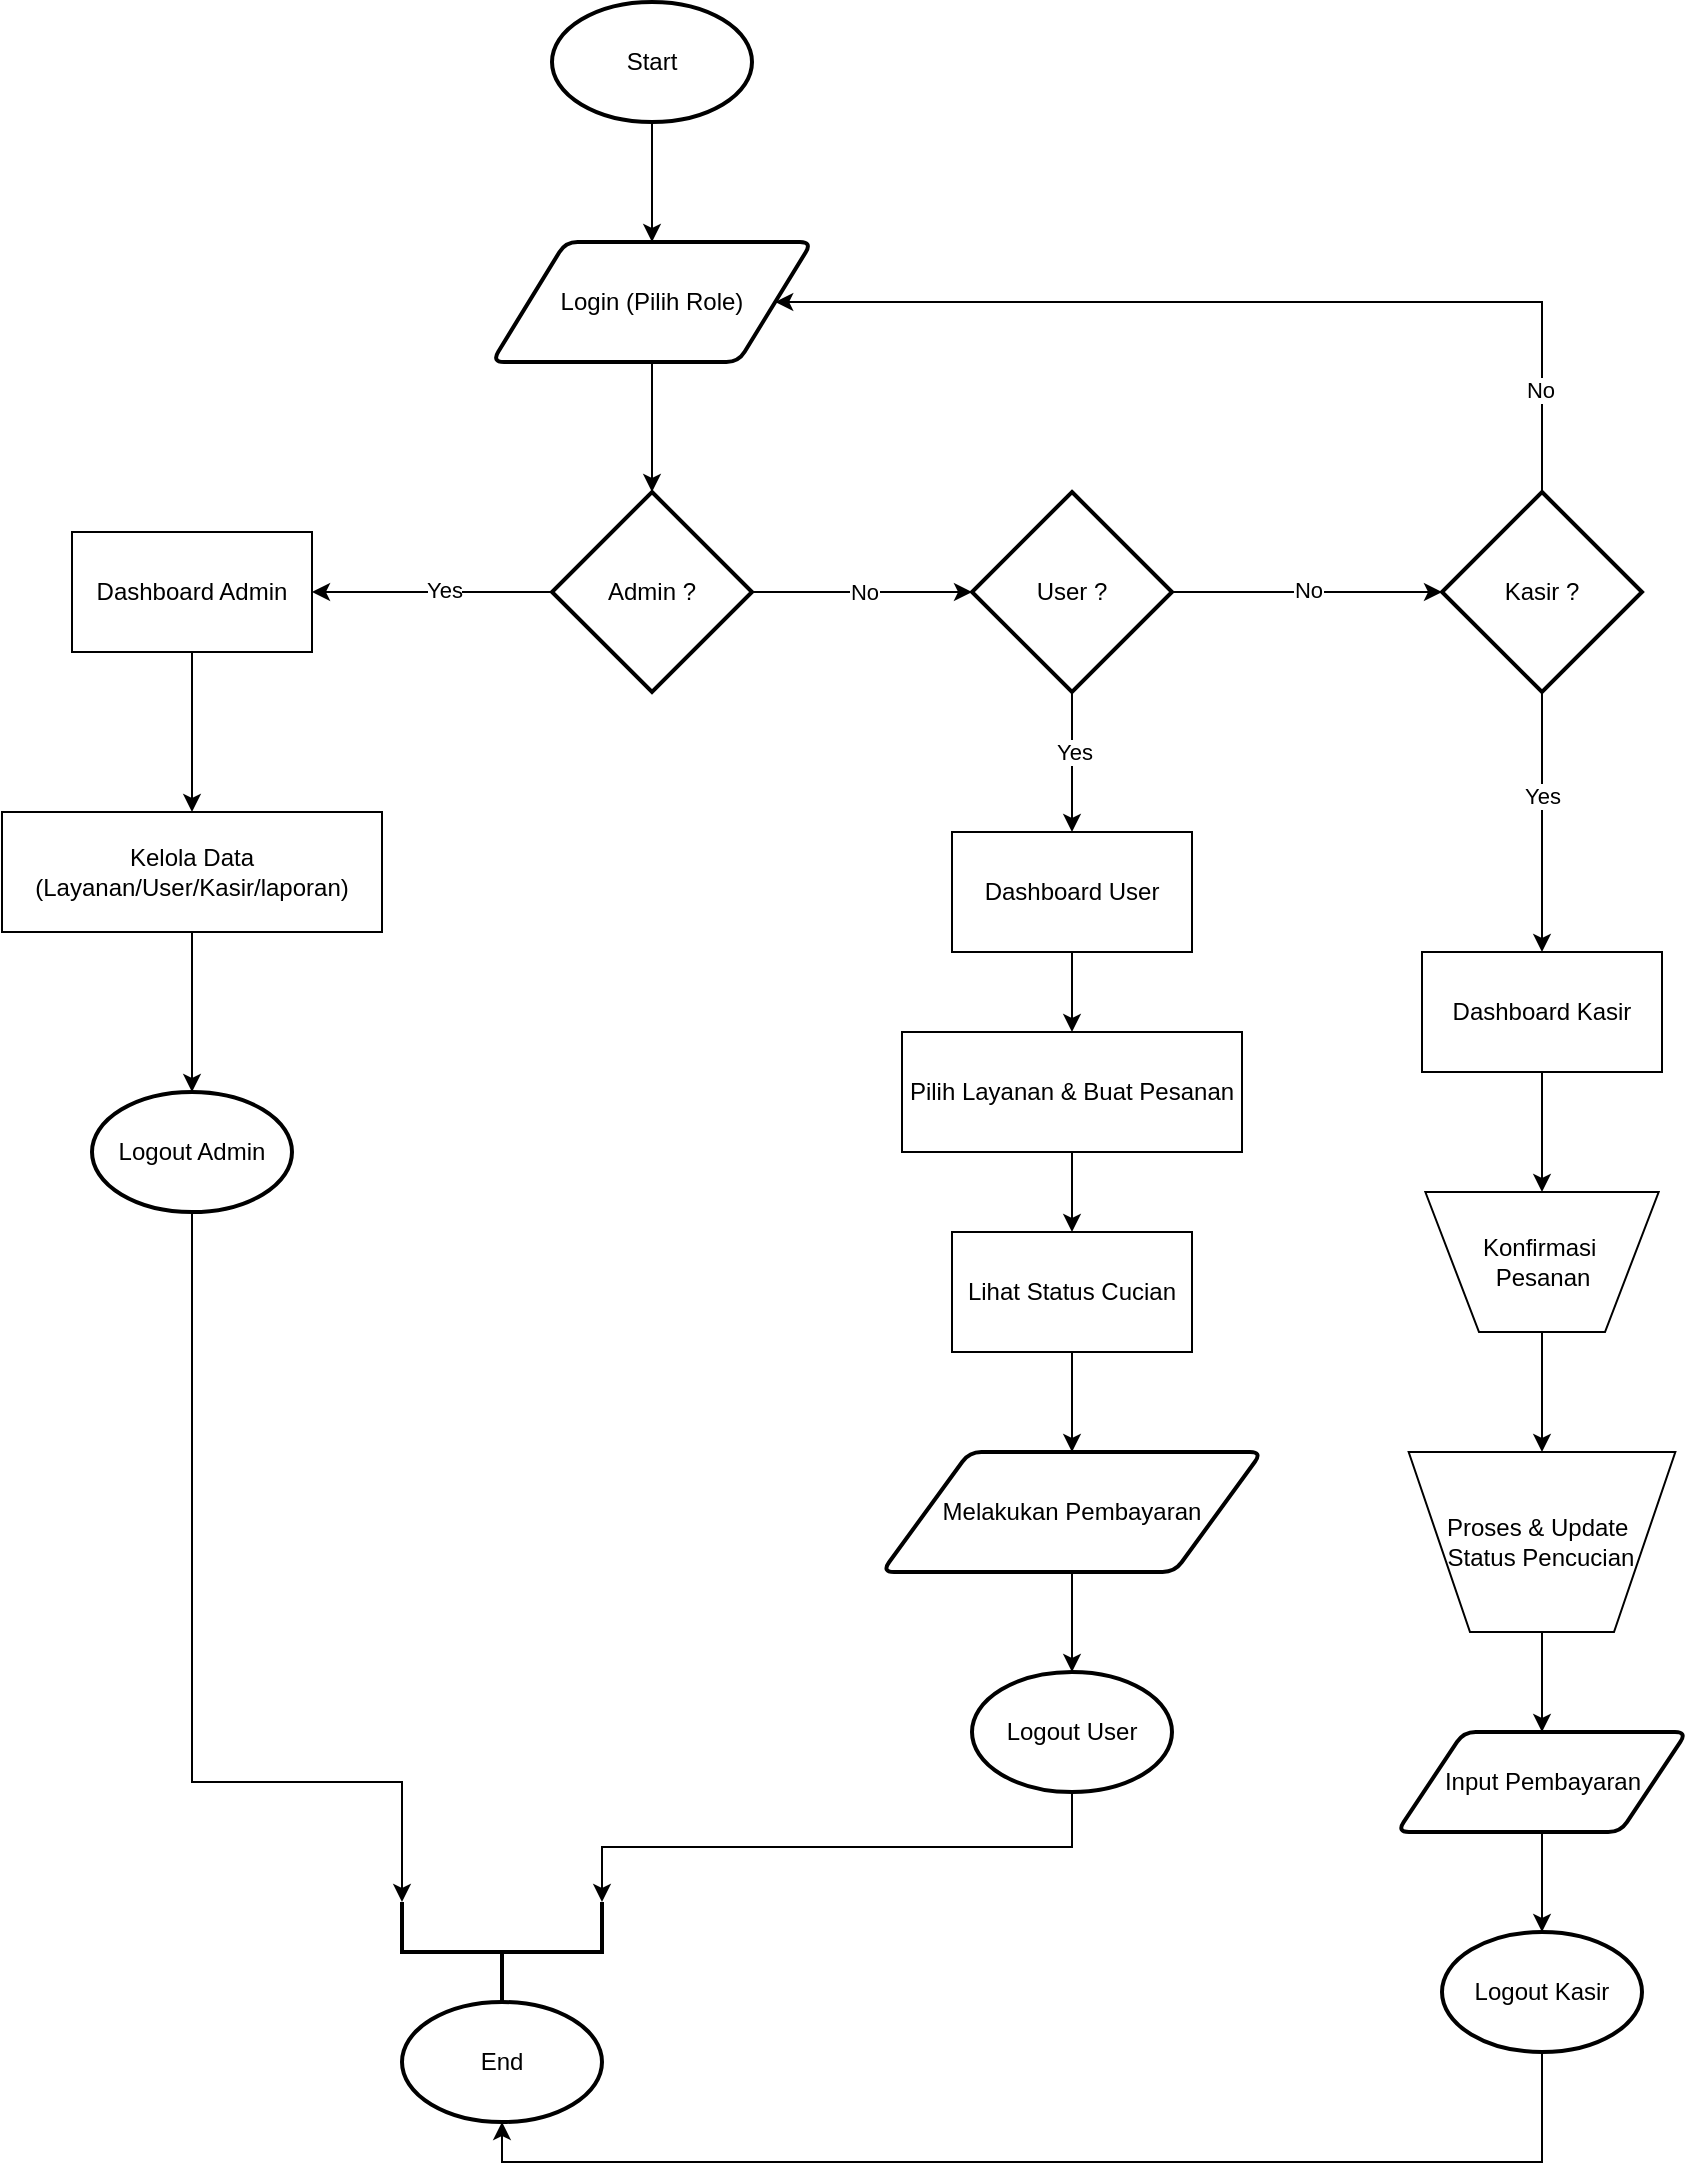 <mxfile version="28.1.0">
  <diagram name="Page-1" id="yUSdLccuCAbWqYYFxyqy">
    <mxGraphModel dx="1097" dy="716" grid="1" gridSize="10" guides="1" tooltips="1" connect="1" arrows="1" fold="1" page="1" pageScale="1" pageWidth="850" pageHeight="1100" math="0" shadow="0">
      <root>
        <mxCell id="0" />
        <mxCell id="1" parent="0" />
        <mxCell id="Ejb5CwkSfBeZVg3py8xU-47" style="edgeStyle=orthogonalEdgeStyle;rounded=0;orthogonalLoop=1;jettySize=auto;html=1;exitX=1;exitY=0.5;exitDx=0;exitDy=0;entryX=0;entryY=0.5;entryDx=0;entryDy=0;exitPerimeter=0;entryPerimeter=0;" parent="1" source="Ejb5CwkSfBeZVg3py8xU-74" target="Ejb5CwkSfBeZVg3py8xU-76" edge="1">
          <mxGeometry relative="1" as="geometry">
            <mxPoint x="365" y="295" as="sourcePoint" />
            <mxPoint x="485" y="295" as="targetPoint" />
          </mxGeometry>
        </mxCell>
        <mxCell id="Ejb5CwkSfBeZVg3py8xU-84" value="No" style="edgeLabel;html=1;align=center;verticalAlign=middle;resizable=0;points=[];" parent="Ejb5CwkSfBeZVg3py8xU-47" vertex="1" connectable="0">
          <mxGeometry x="0.01" relative="1" as="geometry">
            <mxPoint as="offset" />
          </mxGeometry>
        </mxCell>
        <mxCell id="Ejb5CwkSfBeZVg3py8xU-36" style="edgeStyle=orthogonalEdgeStyle;rounded=0;orthogonalLoop=1;jettySize=auto;html=1;exitX=0.5;exitY=1;exitDx=0;exitDy=0;entryX=0.5;entryY=0;entryDx=0;entryDy=0;" parent="1" source="Ejb5CwkSfBeZVg3py8xU-33" target="Ejb5CwkSfBeZVg3py8xU-35" edge="1">
          <mxGeometry relative="1" as="geometry" />
        </mxCell>
        <mxCell id="Ejb5CwkSfBeZVg3py8xU-33" value="Dashboard Admin" style="rounded=0;whiteSpace=wrap;html=1;" parent="1" vertex="1">
          <mxGeometry x="35" y="275" width="120" height="60" as="geometry" />
        </mxCell>
        <mxCell id="Ejb5CwkSfBeZVg3py8xU-56" style="edgeStyle=orthogonalEdgeStyle;rounded=0;orthogonalLoop=1;jettySize=auto;html=1;exitX=0.5;exitY=1;exitDx=0;exitDy=0;entryX=0.5;entryY=0;entryDx=0;entryDy=0;" parent="1" source="Ejb5CwkSfBeZVg3py8xU-35" edge="1">
          <mxGeometry relative="1" as="geometry">
            <mxPoint x="95" y="555" as="targetPoint" />
          </mxGeometry>
        </mxCell>
        <mxCell id="Ejb5CwkSfBeZVg3py8xU-35" value="Kelola Data (Layanan/User/Kasir/laporan)" style="rounded=0;whiteSpace=wrap;html=1;" parent="1" vertex="1">
          <mxGeometry y="415" width="190" height="60" as="geometry" />
        </mxCell>
        <mxCell id="Ejb5CwkSfBeZVg3py8xU-50" style="edgeStyle=orthogonalEdgeStyle;rounded=0;orthogonalLoop=1;jettySize=auto;html=1;exitX=0.5;exitY=1;exitDx=0;exitDy=0;entryX=0.5;entryY=0;entryDx=0;entryDy=0;exitPerimeter=0;" parent="1" source="Ejb5CwkSfBeZVg3py8xU-76" target="Ejb5CwkSfBeZVg3py8xU-49" edge="1">
          <mxGeometry relative="1" as="geometry">
            <mxPoint x="525" y="335" as="sourcePoint" />
          </mxGeometry>
        </mxCell>
        <mxCell id="Ejb5CwkSfBeZVg3py8xU-51" value="Yes" style="edgeLabel;html=1;align=center;verticalAlign=middle;resizable=0;points=[];" parent="Ejb5CwkSfBeZVg3py8xU-50" vertex="1" connectable="0">
          <mxGeometry x="-0.143" y="1" relative="1" as="geometry">
            <mxPoint as="offset" />
          </mxGeometry>
        </mxCell>
        <mxCell id="Ejb5CwkSfBeZVg3py8xU-63" style="edgeStyle=orthogonalEdgeStyle;rounded=0;orthogonalLoop=1;jettySize=auto;html=1;exitX=1;exitY=0.5;exitDx=0;exitDy=0;entryX=0;entryY=0.5;entryDx=0;entryDy=0;exitPerimeter=0;entryPerimeter=0;" parent="1" source="Ejb5CwkSfBeZVg3py8xU-76" target="Ejb5CwkSfBeZVg3py8xU-77" edge="1">
          <mxGeometry relative="1" as="geometry">
            <mxPoint x="565" y="295" as="sourcePoint" />
            <mxPoint x="730" y="295" as="targetPoint" />
          </mxGeometry>
        </mxCell>
        <mxCell id="Ejb5CwkSfBeZVg3py8xU-85" value="No" style="edgeLabel;html=1;align=center;verticalAlign=middle;resizable=0;points=[];" parent="Ejb5CwkSfBeZVg3py8xU-63" vertex="1" connectable="0">
          <mxGeometry x="0.004" y="1" relative="1" as="geometry">
            <mxPoint as="offset" />
          </mxGeometry>
        </mxCell>
        <mxCell id="Ejb5CwkSfBeZVg3py8xU-53" style="edgeStyle=orthogonalEdgeStyle;rounded=0;orthogonalLoop=1;jettySize=auto;html=1;exitX=0.5;exitY=1;exitDx=0;exitDy=0;entryX=0.5;entryY=0;entryDx=0;entryDy=0;" parent="1" source="Ejb5CwkSfBeZVg3py8xU-49" target="Ejb5CwkSfBeZVg3py8xU-52" edge="1">
          <mxGeometry relative="1" as="geometry" />
        </mxCell>
        <mxCell id="Ejb5CwkSfBeZVg3py8xU-49" value="Dashboard User" style="rounded=0;whiteSpace=wrap;html=1;" parent="1" vertex="1">
          <mxGeometry x="475" y="425" width="120" height="60" as="geometry" />
        </mxCell>
        <mxCell id="Ejb5CwkSfBeZVg3py8xU-55" style="edgeStyle=orthogonalEdgeStyle;rounded=0;orthogonalLoop=1;jettySize=auto;html=1;exitX=0.5;exitY=1;exitDx=0;exitDy=0;entryX=0.5;entryY=0;entryDx=0;entryDy=0;" parent="1" source="Ejb5CwkSfBeZVg3py8xU-52" target="Ejb5CwkSfBeZVg3py8xU-54" edge="1">
          <mxGeometry relative="1" as="geometry" />
        </mxCell>
        <mxCell id="Ejb5CwkSfBeZVg3py8xU-52" value="Pilih Layanan &amp;amp; Buat Pesanan" style="rounded=0;whiteSpace=wrap;html=1;" parent="1" vertex="1">
          <mxGeometry x="450" y="525" width="170" height="60" as="geometry" />
        </mxCell>
        <mxCell id="Ejb5CwkSfBeZVg3py8xU-59" style="edgeStyle=orthogonalEdgeStyle;rounded=0;orthogonalLoop=1;jettySize=auto;html=1;exitX=0.5;exitY=1;exitDx=0;exitDy=0;entryX=0.5;entryY=0;entryDx=0;entryDy=0;" parent="1" source="Ejb5CwkSfBeZVg3py8xU-54" edge="1">
          <mxGeometry relative="1" as="geometry">
            <mxPoint x="535" y="735" as="targetPoint" />
          </mxGeometry>
        </mxCell>
        <mxCell id="Ejb5CwkSfBeZVg3py8xU-54" value="Lihat Status Cucian" style="rounded=0;whiteSpace=wrap;html=1;" parent="1" vertex="1">
          <mxGeometry x="475" y="625" width="120" height="60" as="geometry" />
        </mxCell>
        <mxCell id="Ejb5CwkSfBeZVg3py8xU-61" style="edgeStyle=orthogonalEdgeStyle;rounded=0;orthogonalLoop=1;jettySize=auto;html=1;exitX=0.5;exitY=1;exitDx=0;exitDy=0;entryX=0.5;entryY=0;entryDx=0;entryDy=0;" parent="1" edge="1">
          <mxGeometry relative="1" as="geometry">
            <mxPoint x="535" y="795" as="sourcePoint" />
            <mxPoint x="535" y="845" as="targetPoint" />
          </mxGeometry>
        </mxCell>
        <mxCell id="Ejb5CwkSfBeZVg3py8xU-69" style="edgeStyle=orthogonalEdgeStyle;rounded=0;orthogonalLoop=1;jettySize=auto;html=1;exitX=0.5;exitY=1;exitDx=0;exitDy=0;entryX=0.5;entryY=0;entryDx=0;entryDy=0;exitPerimeter=0;" parent="1" source="Ejb5CwkSfBeZVg3py8xU-77" target="Ejb5CwkSfBeZVg3py8xU-68" edge="1">
          <mxGeometry relative="1" as="geometry">
            <mxPoint x="770" y="335" as="sourcePoint" />
          </mxGeometry>
        </mxCell>
        <mxCell id="Ejb5CwkSfBeZVg3py8xU-87" value="Yes" style="edgeLabel;html=1;align=center;verticalAlign=middle;resizable=0;points=[];" parent="Ejb5CwkSfBeZVg3py8xU-69" vertex="1" connectable="0">
          <mxGeometry x="-0.211" relative="1" as="geometry">
            <mxPoint as="offset" />
          </mxGeometry>
        </mxCell>
        <mxCell id="Ejb5CwkSfBeZVg3py8xU-92" style="edgeStyle=orthogonalEdgeStyle;rounded=0;orthogonalLoop=1;jettySize=auto;html=1;exitX=0.5;exitY=1;exitDx=0;exitDy=0;entryX=0.5;entryY=0;entryDx=0;entryDy=0;" parent="1" source="Ejb5CwkSfBeZVg3py8xU-68" target="Ejb5CwkSfBeZVg3py8xU-90" edge="1">
          <mxGeometry relative="1" as="geometry" />
        </mxCell>
        <mxCell id="Ejb5CwkSfBeZVg3py8xU-68" value="Dashboard Kasir" style="rounded=0;whiteSpace=wrap;html=1;" parent="1" vertex="1">
          <mxGeometry x="710" y="485" width="120" height="60" as="geometry" />
        </mxCell>
        <mxCell id="Ejb5CwkSfBeZVg3py8xU-81" style="edgeStyle=orthogonalEdgeStyle;rounded=0;orthogonalLoop=1;jettySize=auto;html=1;exitX=0;exitY=0.5;exitDx=0;exitDy=0;exitPerimeter=0;entryX=1;entryY=0.5;entryDx=0;entryDy=0;" parent="1" source="Ejb5CwkSfBeZVg3py8xU-74" target="Ejb5CwkSfBeZVg3py8xU-33" edge="1">
          <mxGeometry relative="1" as="geometry" />
        </mxCell>
        <mxCell id="Ejb5CwkSfBeZVg3py8xU-83" value="Yes" style="edgeLabel;html=1;align=center;verticalAlign=middle;resizable=0;points=[];" parent="Ejb5CwkSfBeZVg3py8xU-81" vertex="1" connectable="0">
          <mxGeometry x="-0.092" y="-1" relative="1" as="geometry">
            <mxPoint as="offset" />
          </mxGeometry>
        </mxCell>
        <mxCell id="Ejb5CwkSfBeZVg3py8xU-74" value="Admin ?" style="strokeWidth=2;html=1;shape=mxgraph.flowchart.decision;whiteSpace=wrap;" parent="1" vertex="1">
          <mxGeometry x="275" y="255" width="100" height="100" as="geometry" />
        </mxCell>
        <mxCell id="Ejb5CwkSfBeZVg3py8xU-101" style="edgeStyle=orthogonalEdgeStyle;rounded=0;orthogonalLoop=1;jettySize=auto;html=1;exitX=0.5;exitY=1;exitDx=0;exitDy=0;exitPerimeter=0;entryX=0.5;entryY=0;entryDx=0;entryDy=0;" parent="1" source="Ejb5CwkSfBeZVg3py8xU-75" target="Ejb5CwkSfBeZVg3py8xU-88" edge="1">
          <mxGeometry relative="1" as="geometry" />
        </mxCell>
        <mxCell id="Ejb5CwkSfBeZVg3py8xU-75" value="Start" style="strokeWidth=2;html=1;shape=mxgraph.flowchart.start_1;whiteSpace=wrap;" parent="1" vertex="1">
          <mxGeometry x="275" y="10" width="100" height="60" as="geometry" />
        </mxCell>
        <mxCell id="Ejb5CwkSfBeZVg3py8xU-76" value="User ?&lt;span style=&quot;color: rgba(0, 0, 0, 0); font-family: monospace; font-size: 0px; text-align: start; text-wrap-mode: nowrap;&quot;&gt;%3CmxGraphModel%3E%3Croot%3E%3CmxCell%20id%3D%220%22%2F%3E%3CmxCell%20id%3D%221%22%20parent%3D%220%22%2F%3E%3CmxCell%20id%3D%222%22%20value%3D%22Admin%20%3F%22%20style%3D%22strokeWidth%3D2%3Bhtml%3D1%3Bshape%3Dmxgraph.flowchart.decision%3BwhiteSpace%3Dwrap%3B%22%20vertex%3D%221%22%20parent%3D%221%22%3E%3CmxGeometry%20x%3D%22395%22%20y%3D%22340%22%20width%3D%22100%22%20height%3D%22100%22%20as%3D%22geometry%22%2F%3E%3C%2FmxCell%3E%3C%2Froot%3E%3C%2FmxGraphModel%3E&lt;/span&gt;" style="strokeWidth=2;html=1;shape=mxgraph.flowchart.decision;whiteSpace=wrap;" parent="1" vertex="1">
          <mxGeometry x="485" y="255" width="100" height="100" as="geometry" />
        </mxCell>
        <mxCell id="K6DQ3Io4F3SPrAN6tbgA-1" style="edgeStyle=orthogonalEdgeStyle;rounded=0;orthogonalLoop=1;jettySize=auto;html=1;exitX=0.5;exitY=0;exitDx=0;exitDy=0;exitPerimeter=0;entryX=1;entryY=0.5;entryDx=0;entryDy=0;" edge="1" parent="1" source="Ejb5CwkSfBeZVg3py8xU-77" target="Ejb5CwkSfBeZVg3py8xU-88">
          <mxGeometry relative="1" as="geometry">
            <Array as="points">
              <mxPoint x="770" y="160" />
            </Array>
          </mxGeometry>
        </mxCell>
        <mxCell id="K6DQ3Io4F3SPrAN6tbgA-2" value="No" style="edgeLabel;html=1;align=center;verticalAlign=middle;resizable=0;points=[];" vertex="1" connectable="0" parent="K6DQ3Io4F3SPrAN6tbgA-1">
          <mxGeometry x="-0.787" y="1" relative="1" as="geometry">
            <mxPoint as="offset" />
          </mxGeometry>
        </mxCell>
        <mxCell id="Ejb5CwkSfBeZVg3py8xU-77" value="Kasir ?" style="strokeWidth=2;html=1;shape=mxgraph.flowchart.decision;whiteSpace=wrap;fillColor=none;" parent="1" vertex="1">
          <mxGeometry x="720" y="255" width="100" height="100" as="geometry" />
        </mxCell>
        <mxCell id="Ejb5CwkSfBeZVg3py8xU-78" value="Logout User" style="strokeWidth=2;html=1;shape=mxgraph.flowchart.start_1;whiteSpace=wrap;" parent="1" vertex="1">
          <mxGeometry x="485" y="845" width="100" height="60" as="geometry" />
        </mxCell>
        <mxCell id="Ejb5CwkSfBeZVg3py8xU-79" value="Logout Admin" style="strokeWidth=2;html=1;shape=mxgraph.flowchart.start_1;whiteSpace=wrap;" parent="1" vertex="1">
          <mxGeometry x="45" y="555" width="100" height="60" as="geometry" />
        </mxCell>
        <mxCell id="Ejb5CwkSfBeZVg3py8xU-80" value="Logout Kasir" style="strokeWidth=2;html=1;shape=mxgraph.flowchart.start_1;whiteSpace=wrap;" parent="1" vertex="1">
          <mxGeometry x="720" y="975" width="100" height="60" as="geometry" />
        </mxCell>
        <mxCell id="Ejb5CwkSfBeZVg3py8xU-95" style="edgeStyle=orthogonalEdgeStyle;rounded=0;orthogonalLoop=1;jettySize=auto;html=1;exitX=0.5;exitY=1;exitDx=0;exitDy=0;entryX=0.5;entryY=0;entryDx=0;entryDy=0;" parent="1" source="Ejb5CwkSfBeZVg3py8xU-90" target="Ejb5CwkSfBeZVg3py8xU-93" edge="1">
          <mxGeometry relative="1" as="geometry" />
        </mxCell>
        <mxCell id="Ejb5CwkSfBeZVg3py8xU-90" value="Konfirmasi&amp;nbsp;&lt;div&gt;Pesanan&lt;/div&gt;" style="verticalLabelPosition=middle;verticalAlign=middle;html=1;shape=trapezoid;perimeter=trapezoidPerimeter;whiteSpace=wrap;size=0.23;arcSize=10;flipV=1;labelPosition=center;align=center;" parent="1" vertex="1">
          <mxGeometry x="711.67" y="605" width="116.67" height="70" as="geometry" />
        </mxCell>
        <mxCell id="Ejb5CwkSfBeZVg3py8xU-91" value="Melakukan Pembayaran" style="shape=parallelogram;html=1;strokeWidth=2;perimeter=parallelogramPerimeter;whiteSpace=wrap;rounded=1;arcSize=12;size=0.23;" parent="1" vertex="1">
          <mxGeometry x="440" y="735" width="190" height="60" as="geometry" />
        </mxCell>
        <mxCell id="Ejb5CwkSfBeZVg3py8xU-97" style="edgeStyle=orthogonalEdgeStyle;rounded=0;orthogonalLoop=1;jettySize=auto;html=1;exitX=0.5;exitY=1;exitDx=0;exitDy=0;entryX=0.5;entryY=0;entryDx=0;entryDy=0;" parent="1" source="Ejb5CwkSfBeZVg3py8xU-93" target="Ejb5CwkSfBeZVg3py8xU-96" edge="1">
          <mxGeometry relative="1" as="geometry" />
        </mxCell>
        <mxCell id="Ejb5CwkSfBeZVg3py8xU-93" value="Proses &amp;amp; Update&amp;nbsp;&lt;div&gt;Status Pencucian&lt;/div&gt;" style="verticalLabelPosition=middle;verticalAlign=middle;html=1;shape=trapezoid;perimeter=trapezoidPerimeter;whiteSpace=wrap;size=0.23;arcSize=10;flipV=1;labelPosition=center;align=center;" parent="1" vertex="1">
          <mxGeometry x="703.33" y="735" width="133.34" height="90" as="geometry" />
        </mxCell>
        <mxCell id="Ejb5CwkSfBeZVg3py8xU-96" value="Input Pembayaran" style="shape=parallelogram;html=1;strokeWidth=2;perimeter=parallelogramPerimeter;whiteSpace=wrap;rounded=1;arcSize=12;size=0.23;" parent="1" vertex="1">
          <mxGeometry x="697.5" y="875" width="145" height="50" as="geometry" />
        </mxCell>
        <mxCell id="Ejb5CwkSfBeZVg3py8xU-98" style="edgeStyle=orthogonalEdgeStyle;rounded=0;orthogonalLoop=1;jettySize=auto;html=1;exitX=0.5;exitY=1;exitDx=0;exitDy=0;entryX=0.5;entryY=0;entryDx=0;entryDy=0;entryPerimeter=0;" parent="1" source="Ejb5CwkSfBeZVg3py8xU-96" target="Ejb5CwkSfBeZVg3py8xU-80" edge="1">
          <mxGeometry relative="1" as="geometry" />
        </mxCell>
        <mxCell id="Ejb5CwkSfBeZVg3py8xU-100" value="" style="edgeStyle=orthogonalEdgeStyle;rounded=0;orthogonalLoop=1;jettySize=auto;html=1;entryX=0.5;entryY=0;entryDx=0;entryDy=0;exitX=0.5;exitY=1;exitDx=0;exitDy=0;" parent="1" target="Ejb5CwkSfBeZVg3py8xU-88" edge="1">
          <mxGeometry relative="1" as="geometry">
            <mxPoint x="325" y="155" as="sourcePoint" />
            <mxPoint x="325" y="255" as="targetPoint" />
          </mxGeometry>
        </mxCell>
        <mxCell id="Ejb5CwkSfBeZVg3py8xU-88" value="Login (Pilih Role)" style="shape=parallelogram;html=1;strokeWidth=2;perimeter=parallelogramPerimeter;whiteSpace=wrap;rounded=1;arcSize=12;size=0.23;" parent="1" vertex="1">
          <mxGeometry x="245" y="130" width="160" height="60" as="geometry" />
        </mxCell>
        <mxCell id="Ejb5CwkSfBeZVg3py8xU-102" style="edgeStyle=orthogonalEdgeStyle;rounded=0;orthogonalLoop=1;jettySize=auto;html=1;exitX=0.5;exitY=1;exitDx=0;exitDy=0;entryX=0.5;entryY=0;entryDx=0;entryDy=0;entryPerimeter=0;" parent="1" source="Ejb5CwkSfBeZVg3py8xU-88" target="Ejb5CwkSfBeZVg3py8xU-74" edge="1">
          <mxGeometry relative="1" as="geometry" />
        </mxCell>
        <mxCell id="Ejb5CwkSfBeZVg3py8xU-103" value="End" style="strokeWidth=2;html=1;shape=mxgraph.flowchart.start_1;whiteSpace=wrap;" parent="1" vertex="1">
          <mxGeometry x="200" y="1010" width="100" height="60" as="geometry" />
        </mxCell>
        <mxCell id="Ejb5CwkSfBeZVg3py8xU-107" style="edgeStyle=orthogonalEdgeStyle;rounded=0;orthogonalLoop=1;jettySize=auto;html=1;exitX=0.5;exitY=1;exitDx=0;exitDy=0;exitPerimeter=0;entryX=0.5;entryY=1;entryDx=0;entryDy=0;entryPerimeter=0;" parent="1" source="Ejb5CwkSfBeZVg3py8xU-80" target="Ejb5CwkSfBeZVg3py8xU-103" edge="1">
          <mxGeometry relative="1" as="geometry" />
        </mxCell>
        <mxCell id="K6DQ3Io4F3SPrAN6tbgA-3" value="" style="strokeWidth=2;html=1;shape=mxgraph.flowchart.annotation_2;align=left;labelPosition=right;pointerEvents=1;rotation=-90;" vertex="1" parent="1">
          <mxGeometry x="225" y="935" width="50" height="100" as="geometry" />
        </mxCell>
        <mxCell id="K6DQ3Io4F3SPrAN6tbgA-5" style="edgeStyle=orthogonalEdgeStyle;rounded=0;orthogonalLoop=1;jettySize=auto;html=1;exitX=0.5;exitY=1;exitDx=0;exitDy=0;exitPerimeter=0;entryX=1;entryY=1;entryDx=0;entryDy=0;entryPerimeter=0;" edge="1" parent="1" source="Ejb5CwkSfBeZVg3py8xU-78" target="K6DQ3Io4F3SPrAN6tbgA-3">
          <mxGeometry relative="1" as="geometry" />
        </mxCell>
        <mxCell id="K6DQ3Io4F3SPrAN6tbgA-6" style="edgeStyle=orthogonalEdgeStyle;rounded=0;orthogonalLoop=1;jettySize=auto;html=1;exitX=0.5;exitY=1;exitDx=0;exitDy=0;exitPerimeter=0;entryX=1;entryY=0;entryDx=0;entryDy=0;entryPerimeter=0;" edge="1" parent="1" source="Ejb5CwkSfBeZVg3py8xU-79" target="K6DQ3Io4F3SPrAN6tbgA-3">
          <mxGeometry relative="1" as="geometry">
            <Array as="points">
              <mxPoint x="95" y="900" />
              <mxPoint x="200" y="900" />
            </Array>
          </mxGeometry>
        </mxCell>
      </root>
    </mxGraphModel>
  </diagram>
</mxfile>
